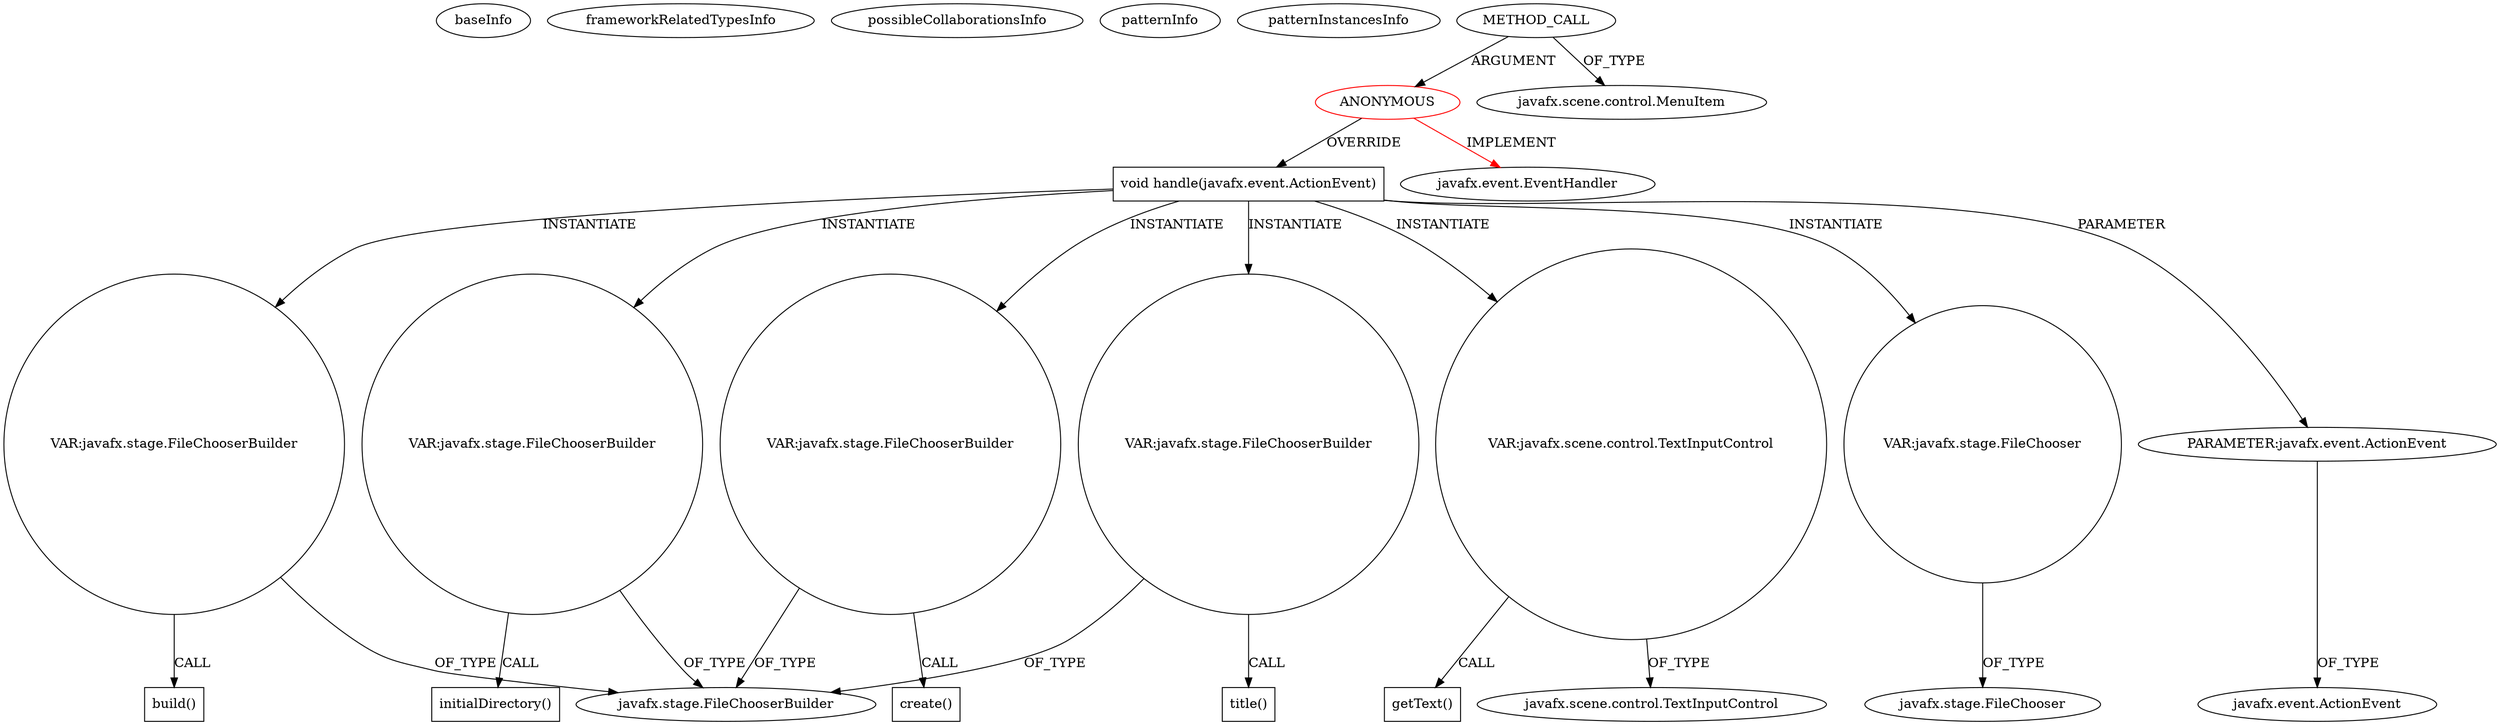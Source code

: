 digraph {
baseInfo[graphId=4113,category="pattern",isAnonymous=true,possibleRelation=false]
frameworkRelatedTypesInfo[0="javafx.event.EventHandler"]
possibleCollaborationsInfo[]
patternInfo[frequency=2.0,patternRootClient=0]
patternInstancesInfo[0="BryceLawrence-Tableiness~/BryceLawrence-Tableiness/Tableiness-master/src/truthtablegenerator/GUI.java~void createFileMenuBar(javafx.stage.Stage)~189"]
9[label="javafx.stage.FileChooserBuilder",vertexType="FRAMEWORK_CLASS_TYPE",isFrameworkType=false]
13[label="VAR:javafx.stage.FileChooserBuilder",vertexType="VARIABLE_EXPRESION",isFrameworkType=false,shape=circle]
14[label="initialDirectory()",vertexType="INSIDE_CALL",isFrameworkType=false,shape=box]
10[label="VAR:javafx.stage.FileChooserBuilder",vertexType="VARIABLE_EXPRESION",isFrameworkType=false,shape=circle]
16[label="VAR:javafx.stage.FileChooserBuilder",vertexType="VARIABLE_EXPRESION",isFrameworkType=false,shape=circle]
7[label="VAR:javafx.stage.FileChooserBuilder",vertexType="VARIABLE_EXPRESION",isFrameworkType=false,shape=circle]
11[label="build()",vertexType="INSIDE_CALL",isFrameworkType=false,shape=box]
4[label="void handle(javafx.event.ActionEvent)",vertexType="OVERRIDING_METHOD_DECLARATION",isFrameworkType=false,shape=box]
0[label="ANONYMOUS",vertexType="ROOT_ANONYMOUS_DECLARATION",isFrameworkType=false,color=red]
2[label="METHOD_CALL",vertexType="OUTSIDE_CALL",isFrameworkType=false]
3[label="javafx.scene.control.MenuItem",vertexType="FRAMEWORK_CLASS_TYPE",isFrameworkType=false]
22[label="VAR:javafx.scene.control.TextInputControl",vertexType="VARIABLE_EXPRESION",isFrameworkType=false,shape=circle]
23[label="getText()",vertexType="INSIDE_CALL",isFrameworkType=false,shape=box]
19[label="VAR:javafx.stage.FileChooser",vertexType="VARIABLE_EXPRESION",isFrameworkType=false,shape=circle]
21[label="javafx.stage.FileChooser",vertexType="FRAMEWORK_CLASS_TYPE",isFrameworkType=false]
8[label="create()",vertexType="INSIDE_CALL",isFrameworkType=false,shape=box]
17[label="title()",vertexType="INSIDE_CALL",isFrameworkType=false,shape=box]
24[label="javafx.scene.control.TextInputControl",vertexType="FRAMEWORK_CLASS_TYPE",isFrameworkType=false]
1[label="javafx.event.EventHandler",vertexType="FRAMEWORK_INTERFACE_TYPE",isFrameworkType=false]
5[label="PARAMETER:javafx.event.ActionEvent",vertexType="PARAMETER_DECLARATION",isFrameworkType=false]
6[label="javafx.event.ActionEvent",vertexType="FRAMEWORK_CLASS_TYPE",isFrameworkType=false]
4->16[label="INSTANTIATE"]
4->7[label="INSTANTIATE"]
13->9[label="OF_TYPE"]
10->9[label="OF_TYPE"]
22->24[label="OF_TYPE"]
10->11[label="CALL"]
22->23[label="CALL"]
13->14[label="CALL"]
4->22[label="INSTANTIATE"]
7->9[label="OF_TYPE"]
16->9[label="OF_TYPE"]
2->3[label="OF_TYPE"]
0->1[label="IMPLEMENT",color=red]
4->5[label="PARAMETER"]
4->19[label="INSTANTIATE"]
0->4[label="OVERRIDE"]
19->21[label="OF_TYPE"]
7->8[label="CALL"]
4->13[label="INSTANTIATE"]
5->6[label="OF_TYPE"]
16->17[label="CALL"]
4->10[label="INSTANTIATE"]
2->0[label="ARGUMENT"]
}
